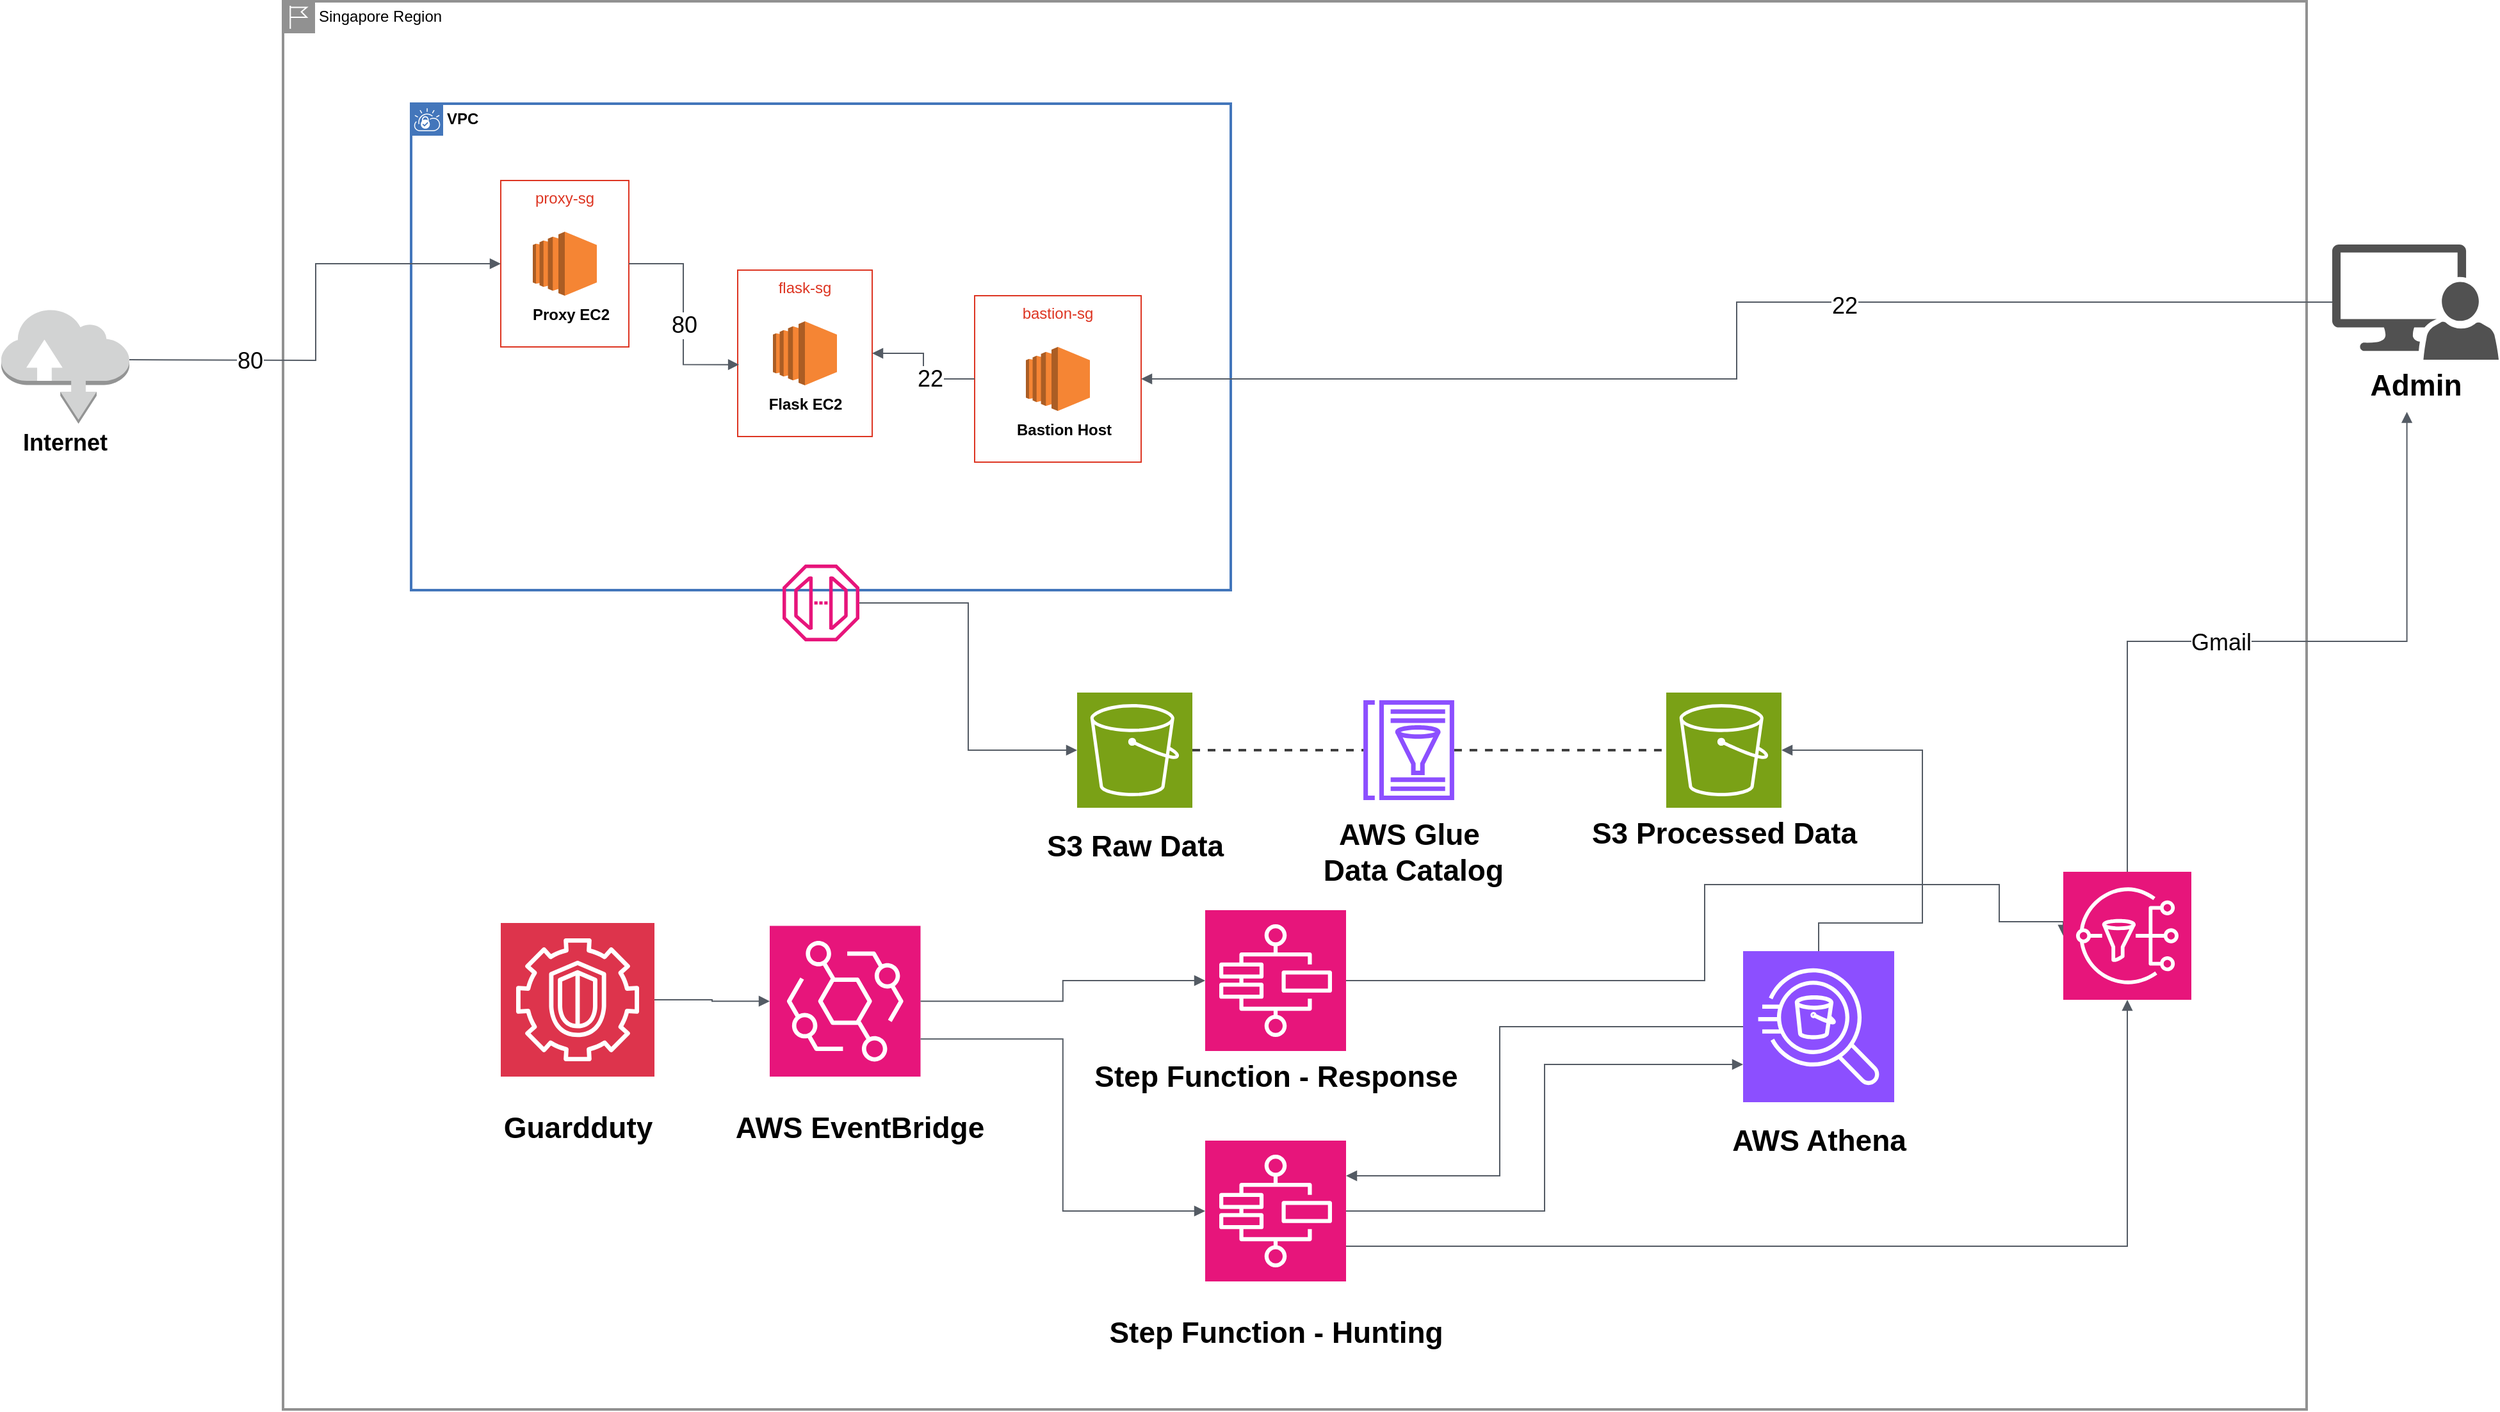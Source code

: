 <mxfile version="27.1.3">
  <diagram name="Trang-1" id="7fhELOmFYXn_s-FYaYJF">
    <mxGraphModel dx="2562" dy="1054" grid="1" gridSize="10" guides="1" tooltips="1" connect="1" arrows="1" fold="1" page="1" pageScale="1" pageWidth="4800" pageHeight="4336" math="0" shadow="0">
      <root>
        <mxCell id="0" />
        <mxCell id="1" parent="0" />
        <mxCell id="FkhqDQvy7yKT_oOdReSO-3" value="Singapore Region" style="shape=mxgraph.ibm.box;prType=region;fontStyle=0;verticalAlign=top;align=left;spacingLeft=32;spacingTop=4;fillColor=none;rounded=0;whiteSpace=wrap;html=1;strokeColor=#919191;strokeWidth=2;dashed=0;container=1;spacing=-4;collapsible=0;expand=0;recursiveResize=0;" parent="1" vertex="1">
          <mxGeometry x="330" y="170" width="1580" height="1100" as="geometry" />
        </mxCell>
        <mxCell id="FkhqDQvy7yKT_oOdReSO-4" value="VPC" style="shape=mxgraph.ibm.box;prType=vpc;fontStyle=1;verticalAlign=top;align=left;spacingLeft=32;spacingTop=4;fillColor=none;rounded=0;whiteSpace=wrap;html=1;strokeColor=#4376BB;strokeWidth=2;dashed=0;container=1;spacing=-4;collapsible=0;expand=0;recursiveResize=0;" parent="FkhqDQvy7yKT_oOdReSO-3" vertex="1">
          <mxGeometry x="100" y="80" width="640" height="380" as="geometry" />
        </mxCell>
        <mxCell id="FkhqDQvy7yKT_oOdReSO-8" value="proxy-sg" style="fillColor=none;strokeColor=#DD3522;verticalAlign=top;fontStyle=0;fontColor=#DD3522;whiteSpace=wrap;html=1;" parent="FkhqDQvy7yKT_oOdReSO-4" vertex="1">
          <mxGeometry x="70" y="60" width="100" height="130" as="geometry" />
        </mxCell>
        <mxCell id="FkhqDQvy7yKT_oOdReSO-9" value="flask-sg" style="fillColor=none;strokeColor=#DD3522;verticalAlign=top;fontStyle=0;fontColor=#DD3522;whiteSpace=wrap;html=1;" parent="FkhqDQvy7yKT_oOdReSO-4" vertex="1">
          <mxGeometry x="255" y="130" width="105" height="130" as="geometry" />
        </mxCell>
        <mxCell id="FkhqDQvy7yKT_oOdReSO-10" value="bastion-sg" style="fillColor=none;strokeColor=#DD3522;verticalAlign=top;fontStyle=0;fontColor=#DD3522;whiteSpace=wrap;html=1;" parent="FkhqDQvy7yKT_oOdReSO-4" vertex="1">
          <mxGeometry x="440" y="150" width="130" height="130" as="geometry" />
        </mxCell>
        <mxCell id="FkhqDQvy7yKT_oOdReSO-11" value="" style="outlineConnect=0;dashed=0;verticalLabelPosition=bottom;verticalAlign=top;align=center;html=1;shape=mxgraph.aws3.ec2;fillColor=#F58534;gradientColor=none;" parent="FkhqDQvy7yKT_oOdReSO-4" vertex="1">
          <mxGeometry x="95" y="100" width="50" height="50" as="geometry" />
        </mxCell>
        <mxCell id="FkhqDQvy7yKT_oOdReSO-12" value="" style="outlineConnect=0;dashed=0;verticalLabelPosition=bottom;verticalAlign=top;align=center;html=1;shape=mxgraph.aws3.ec2;fillColor=#F58534;gradientColor=none;" parent="FkhqDQvy7yKT_oOdReSO-4" vertex="1">
          <mxGeometry x="282.5" y="170" width="50" height="50" as="geometry" />
        </mxCell>
        <mxCell id="FkhqDQvy7yKT_oOdReSO-13" value="" style="outlineConnect=0;dashed=0;verticalLabelPosition=bottom;verticalAlign=top;align=center;html=1;shape=mxgraph.aws3.ec2;fillColor=#F58534;gradientColor=none;" parent="FkhqDQvy7yKT_oOdReSO-4" vertex="1">
          <mxGeometry x="480" y="190" width="50" height="50" as="geometry" />
        </mxCell>
        <mxCell id="FkhqDQvy7yKT_oOdReSO-14" value="&lt;b&gt;Proxy EC2&lt;/b&gt;" style="text;strokeColor=none;align=center;fillColor=none;html=1;verticalAlign=middle;whiteSpace=wrap;rounded=0;" parent="FkhqDQvy7yKT_oOdReSO-4" vertex="1">
          <mxGeometry x="90" y="150" width="70" height="30" as="geometry" />
        </mxCell>
        <mxCell id="FkhqDQvy7yKT_oOdReSO-15" value="&lt;b&gt;Flask EC2&lt;/b&gt;" style="text;strokeColor=none;align=center;fillColor=none;html=1;verticalAlign=middle;whiteSpace=wrap;rounded=0;" parent="FkhqDQvy7yKT_oOdReSO-4" vertex="1">
          <mxGeometry x="272.5" y="220" width="70" height="30" as="geometry" />
        </mxCell>
        <mxCell id="FkhqDQvy7yKT_oOdReSO-16" value="&lt;b&gt;Bastion Host&lt;/b&gt;" style="text;strokeColor=none;align=center;fillColor=none;html=1;verticalAlign=middle;whiteSpace=wrap;rounded=0;" parent="FkhqDQvy7yKT_oOdReSO-4" vertex="1">
          <mxGeometry x="470" y="240" width="80" height="30" as="geometry" />
        </mxCell>
        <mxCell id="FkhqDQvy7yKT_oOdReSO-23" value="" style="edgeStyle=orthogonalEdgeStyle;html=1;endArrow=block;elbow=vertical;startArrow=none;endFill=1;strokeColor=#545B64;rounded=0;exitX=1;exitY=0.5;exitDx=0;exitDy=0;entryX=0.01;entryY=0.568;entryDx=0;entryDy=0;entryPerimeter=0;" parent="FkhqDQvy7yKT_oOdReSO-4" source="FkhqDQvy7yKT_oOdReSO-8" target="FkhqDQvy7yKT_oOdReSO-9" edge="1">
          <mxGeometry width="100" relative="1" as="geometry">
            <mxPoint x="180" y="120" as="sourcePoint" />
            <mxPoint x="280" y="120" as="targetPoint" />
          </mxGeometry>
        </mxCell>
        <mxCell id="FkhqDQvy7yKT_oOdReSO-24" value="&lt;font style=&quot;font-size: 18px;&quot;&gt;80&lt;/font&gt;" style="edgeLabel;html=1;align=center;verticalAlign=middle;resizable=0;points=[];" parent="FkhqDQvy7yKT_oOdReSO-23" vertex="1" connectable="0">
          <mxGeometry x="0.096" relative="1" as="geometry">
            <mxPoint as="offset" />
          </mxGeometry>
        </mxCell>
        <mxCell id="FkhqDQvy7yKT_oOdReSO-25" value="" style="edgeStyle=orthogonalEdgeStyle;html=1;endArrow=none;elbow=vertical;startArrow=block;startFill=1;strokeColor=#545B64;rounded=0;exitX=1;exitY=0.5;exitDx=0;exitDy=0;entryX=0;entryY=0.5;entryDx=0;entryDy=0;" parent="FkhqDQvy7yKT_oOdReSO-4" source="FkhqDQvy7yKT_oOdReSO-9" target="FkhqDQvy7yKT_oOdReSO-10" edge="1">
          <mxGeometry width="100" relative="1" as="geometry">
            <mxPoint x="380" y="200" as="sourcePoint" />
            <mxPoint x="480" y="200" as="targetPoint" />
          </mxGeometry>
        </mxCell>
        <mxCell id="FkhqDQvy7yKT_oOdReSO-26" value="&lt;font style=&quot;font-size: 18px;&quot;&gt;22&lt;/font&gt;" style="edgeLabel;html=1;align=center;verticalAlign=middle;resizable=0;points=[];" parent="FkhqDQvy7yKT_oOdReSO-25" vertex="1" connectable="0">
          <mxGeometry x="0.287" relative="1" as="geometry">
            <mxPoint as="offset" />
          </mxGeometry>
        </mxCell>
        <mxCell id="FkhqDQvy7yKT_oOdReSO-17" value="" style="sketch=0;outlineConnect=0;fontColor=#232F3E;gradientColor=none;fillColor=#E7157B;strokeColor=none;dashed=0;verticalLabelPosition=bottom;verticalAlign=top;align=center;html=1;fontSize=12;fontStyle=0;aspect=fixed;pointerEvents=1;shape=mxgraph.aws4.endpoint;" parent="FkhqDQvy7yKT_oOdReSO-3" vertex="1">
          <mxGeometry x="390" y="440" width="60" height="60" as="geometry" />
        </mxCell>
        <mxCell id="FkhqDQvy7yKT_oOdReSO-18" value="" style="sketch=0;points=[[0,0,0],[0.25,0,0],[0.5,0,0],[0.75,0,0],[1,0,0],[0,1,0],[0.25,1,0],[0.5,1,0],[0.75,1,0],[1,1,0],[0,0.25,0],[0,0.5,0],[0,0.75,0],[1,0.25,0],[1,0.5,0],[1,0.75,0]];outlineConnect=0;fontColor=#232F3E;fillColor=#7AA116;strokeColor=#ffffff;dashed=0;verticalLabelPosition=bottom;verticalAlign=top;align=center;html=1;fontSize=12;fontStyle=0;aspect=fixed;shape=mxgraph.aws4.resourceIcon;resIcon=mxgraph.aws4.s3;" parent="FkhqDQvy7yKT_oOdReSO-3" vertex="1">
          <mxGeometry x="620" y="540" width="90" height="90" as="geometry" />
        </mxCell>
        <mxCell id="nIGGX6AsTqIyB24OFc70-2" value="" style="edgeStyle=orthogonalEdgeStyle;html=1;endArrow=block;elbow=vertical;startArrow=none;endFill=1;strokeColor=#545B64;rounded=0;entryX=0;entryY=0.5;entryDx=0;entryDy=0;entryPerimeter=0;" edge="1" parent="FkhqDQvy7yKT_oOdReSO-3" source="FkhqDQvy7yKT_oOdReSO-17" target="FkhqDQvy7yKT_oOdReSO-18">
          <mxGeometry width="100" relative="1" as="geometry">
            <mxPoint x="420" y="610" as="sourcePoint" />
            <mxPoint x="520" y="610" as="targetPoint" />
          </mxGeometry>
        </mxCell>
        <mxCell id="nIGGX6AsTqIyB24OFc70-3" value="" style="sketch=0;points=[[0,0,0],[0.25,0,0],[0.5,0,0],[0.75,0,0],[1,0,0],[0,1,0],[0.25,1,0],[0.5,1,0],[0.75,1,0],[1,1,0],[0,0.25,0],[0,0.5,0],[0,0.75,0],[1,0.25,0],[1,0.5,0],[1,0.75,0]];outlineConnect=0;fontColor=#232F3E;fillColor=#DD344C;strokeColor=#ffffff;dashed=0;verticalLabelPosition=bottom;verticalAlign=top;align=center;html=1;fontSize=12;fontStyle=0;aspect=fixed;shape=mxgraph.aws4.resourceIcon;resIcon=mxgraph.aws4.guardduty;" vertex="1" parent="FkhqDQvy7yKT_oOdReSO-3">
          <mxGeometry x="170" y="720" width="120" height="120" as="geometry" />
        </mxCell>
        <mxCell id="nIGGX6AsTqIyB24OFc70-4" value="&lt;span style=&quot;font-size: 23px;&quot;&gt;&lt;b&gt;Guardduty&lt;/b&gt;&lt;/span&gt;" style="text;html=1;align=center;verticalAlign=middle;resizable=0;points=[];autosize=1;strokeColor=none;fillColor=none;" vertex="1" parent="FkhqDQvy7yKT_oOdReSO-3">
          <mxGeometry x="160" y="860" width="140" height="40" as="geometry" />
        </mxCell>
        <mxCell id="nIGGX6AsTqIyB24OFc70-5" value="" style="sketch=0;points=[[0,0,0],[0.25,0,0],[0.5,0,0],[0.75,0,0],[1,0,0],[0,1,0],[0.25,1,0],[0.5,1,0],[0.75,1,0],[1,1,0],[0,0.25,0],[0,0.5,0],[0,0.75,0],[1,0.25,0],[1,0.5,0],[1,0.75,0]];outlineConnect=0;fontColor=#232F3E;fillColor=#E7157B;strokeColor=#ffffff;dashed=0;verticalLabelPosition=bottom;verticalAlign=top;align=center;html=1;fontSize=12;fontStyle=0;aspect=fixed;shape=mxgraph.aws4.resourceIcon;resIcon=mxgraph.aws4.eventbridge;" vertex="1" parent="FkhqDQvy7yKT_oOdReSO-3">
          <mxGeometry x="380" y="722.25" width="117.75" height="117.75" as="geometry" />
        </mxCell>
        <mxCell id="nIGGX6AsTqIyB24OFc70-6" value="" style="edgeStyle=orthogonalEdgeStyle;html=1;endArrow=block;elbow=vertical;startArrow=none;endFill=1;strokeColor=#545B64;rounded=0;exitX=1;exitY=0.5;exitDx=0;exitDy=0;exitPerimeter=0;entryX=0;entryY=0.5;entryDx=0;entryDy=0;entryPerimeter=0;" edge="1" parent="FkhqDQvy7yKT_oOdReSO-3" source="nIGGX6AsTqIyB24OFc70-3" target="nIGGX6AsTqIyB24OFc70-5">
          <mxGeometry width="100" relative="1" as="geometry">
            <mxPoint x="280" y="980" as="sourcePoint" />
            <mxPoint x="380" y="980" as="targetPoint" />
          </mxGeometry>
        </mxCell>
        <mxCell id="nIGGX6AsTqIyB24OFc70-7" value="&lt;span style=&quot;font-size: 23px;&quot;&gt;&lt;b&gt;AWS EventBridge&lt;/b&gt;&lt;/span&gt;" style="text;html=1;align=center;verticalAlign=middle;resizable=0;points=[];autosize=1;strokeColor=none;fillColor=none;" vertex="1" parent="FkhqDQvy7yKT_oOdReSO-3">
          <mxGeometry x="340" y="860" width="220" height="40" as="geometry" />
        </mxCell>
        <mxCell id="nIGGX6AsTqIyB24OFc70-8" value="" style="sketch=0;points=[[0,0,0],[0.25,0,0],[0.5,0,0],[0.75,0,0],[1,0,0],[0,1,0],[0.25,1,0],[0.5,1,0],[0.75,1,0],[1,1,0],[0,0.25,0],[0,0.5,0],[0,0.75,0],[1,0.25,0],[1,0.5,0],[1,0.75,0]];outlineConnect=0;fontColor=#232F3E;fillColor=#E7157B;strokeColor=#ffffff;dashed=0;verticalLabelPosition=bottom;verticalAlign=top;align=center;html=1;fontSize=12;fontStyle=0;aspect=fixed;shape=mxgraph.aws4.resourceIcon;resIcon=mxgraph.aws4.step_functions;" vertex="1" parent="FkhqDQvy7yKT_oOdReSO-3">
          <mxGeometry x="720" y="710" width="110" height="110" as="geometry" />
        </mxCell>
        <mxCell id="nIGGX6AsTqIyB24OFc70-9" value="&lt;span style=&quot;font-size: 23px;&quot;&gt;&lt;b&gt;S3 Raw Data&lt;/b&gt;&lt;/span&gt;" style="text;html=1;align=center;verticalAlign=middle;resizable=0;points=[];autosize=1;strokeColor=none;fillColor=none;" vertex="1" parent="FkhqDQvy7yKT_oOdReSO-3">
          <mxGeometry x="585" y="640" width="160" height="40" as="geometry" />
        </mxCell>
        <mxCell id="nIGGX6AsTqIyB24OFc70-10" value="&lt;span style=&quot;font-size: 23px;&quot;&gt;&lt;b&gt;Step Function - Response&lt;/b&gt;&lt;/span&gt;" style="text;html=1;align=center;verticalAlign=middle;resizable=0;points=[];autosize=1;strokeColor=none;fillColor=none;" vertex="1" parent="FkhqDQvy7yKT_oOdReSO-3">
          <mxGeometry x="620" y="820" width="310" height="40" as="geometry" />
        </mxCell>
        <mxCell id="nIGGX6AsTqIyB24OFc70-11" value="" style="sketch=0;points=[[0,0,0],[0.25,0,0],[0.5,0,0],[0.75,0,0],[1,0,0],[0,1,0],[0.25,1,0],[0.5,1,0],[0.75,1,0],[1,1,0],[0,0.25,0],[0,0.5,0],[0,0.75,0],[1,0.25,0],[1,0.5,0],[1,0.75,0]];outlineConnect=0;fontColor=#232F3E;fillColor=#E7157B;strokeColor=#ffffff;dashed=0;verticalLabelPosition=bottom;verticalAlign=top;align=center;html=1;fontSize=12;fontStyle=0;aspect=fixed;shape=mxgraph.aws4.resourceIcon;resIcon=mxgraph.aws4.step_functions;" vertex="1" parent="FkhqDQvy7yKT_oOdReSO-3">
          <mxGeometry x="720" y="890" width="110" height="110" as="geometry" />
        </mxCell>
        <mxCell id="nIGGX6AsTqIyB24OFc70-12" value="&lt;span style=&quot;font-size: 23px;&quot;&gt;&lt;b&gt;Step Function - Hunting&lt;/b&gt;&lt;/span&gt;" style="text;html=1;align=center;verticalAlign=middle;resizable=0;points=[];autosize=1;strokeColor=none;fillColor=none;" vertex="1" parent="FkhqDQvy7yKT_oOdReSO-3">
          <mxGeometry x="635" y="1020" width="280" height="40" as="geometry" />
        </mxCell>
        <mxCell id="nIGGX6AsTqIyB24OFc70-13" value="" style="edgeStyle=orthogonalEdgeStyle;html=1;endArrow=block;elbow=vertical;startArrow=none;endFill=1;strokeColor=#545B64;rounded=0;exitX=1;exitY=0.5;exitDx=0;exitDy=0;exitPerimeter=0;entryX=0;entryY=0.5;entryDx=0;entryDy=0;entryPerimeter=0;" edge="1" parent="FkhqDQvy7yKT_oOdReSO-3" source="nIGGX6AsTqIyB24OFc70-5" target="nIGGX6AsTqIyB24OFc70-8">
          <mxGeometry width="100" relative="1" as="geometry">
            <mxPoint x="870" y="800" as="sourcePoint" />
            <mxPoint x="960" y="801" as="targetPoint" />
          </mxGeometry>
        </mxCell>
        <mxCell id="nIGGX6AsTqIyB24OFc70-14" value="" style="edgeStyle=orthogonalEdgeStyle;html=1;endArrow=block;elbow=vertical;startArrow=none;endFill=1;strokeColor=#545B64;rounded=0;exitX=1;exitY=0.75;exitDx=0;exitDy=0;exitPerimeter=0;entryX=0;entryY=0.5;entryDx=0;entryDy=0;entryPerimeter=0;" edge="1" parent="FkhqDQvy7yKT_oOdReSO-3" source="nIGGX6AsTqIyB24OFc70-5" target="nIGGX6AsTqIyB24OFc70-11">
          <mxGeometry width="100" relative="1" as="geometry">
            <mxPoint x="740" y="1010" as="sourcePoint" />
            <mxPoint x="830" y="1011" as="targetPoint" />
          </mxGeometry>
        </mxCell>
        <mxCell id="nIGGX6AsTqIyB24OFc70-15" value="" style="sketch=0;points=[[0,0,0],[0.25,0,0],[0.5,0,0],[0.75,0,0],[1,0,0],[0,1,0],[0.25,1,0],[0.5,1,0],[0.75,1,0],[1,1,0],[0,0.25,0],[0,0.5,0],[0,0.75,0],[1,0.25,0],[1,0.5,0],[1,0.75,0]];outlineConnect=0;fontColor=#232F3E;fillColor=#8C4FFF;strokeColor=#ffffff;dashed=0;verticalLabelPosition=bottom;verticalAlign=top;align=center;html=1;fontSize=12;fontStyle=0;aspect=fixed;shape=mxgraph.aws4.resourceIcon;resIcon=mxgraph.aws4.athena;" vertex="1" parent="FkhqDQvy7yKT_oOdReSO-3">
          <mxGeometry x="1140" y="742" width="118" height="118" as="geometry" />
        </mxCell>
        <mxCell id="nIGGX6AsTqIyB24OFc70-16" value="&lt;span style=&quot;font-size: 23px;&quot;&gt;&lt;b&gt;AWS Athena&lt;/b&gt;&lt;/span&gt;" style="text;html=1;align=center;verticalAlign=middle;resizable=0;points=[];autosize=1;strokeColor=none;fillColor=none;" vertex="1" parent="FkhqDQvy7yKT_oOdReSO-3">
          <mxGeometry x="1119" y="870" width="160" height="40" as="geometry" />
        </mxCell>
        <mxCell id="nIGGX6AsTqIyB24OFc70-17" value="" style="edgeStyle=orthogonalEdgeStyle;html=1;endArrow=block;elbow=vertical;startArrow=none;endFill=1;strokeColor=#545B64;rounded=0;exitX=1;exitY=0.5;exitDx=0;exitDy=0;exitPerimeter=0;entryX=0;entryY=0.75;entryDx=0;entryDy=0;entryPerimeter=0;" edge="1" parent="FkhqDQvy7yKT_oOdReSO-3" source="nIGGX6AsTqIyB24OFc70-11" target="nIGGX6AsTqIyB24OFc70-15">
          <mxGeometry width="100" relative="1" as="geometry">
            <mxPoint x="920" y="940" as="sourcePoint" />
            <mxPoint x="1020" y="940" as="targetPoint" />
          </mxGeometry>
        </mxCell>
        <mxCell id="nIGGX6AsTqIyB24OFc70-18" value="" style="edgeStyle=orthogonalEdgeStyle;html=1;endArrow=none;elbow=vertical;startArrow=block;startFill=1;strokeColor=#545B64;rounded=0;entryX=0;entryY=0.5;entryDx=0;entryDy=0;entryPerimeter=0;exitX=1;exitY=0.25;exitDx=0;exitDy=0;exitPerimeter=0;" edge="1" parent="FkhqDQvy7yKT_oOdReSO-3" source="nIGGX6AsTqIyB24OFc70-11" target="nIGGX6AsTqIyB24OFc70-15">
          <mxGeometry width="100" relative="1" as="geometry">
            <mxPoint x="1000" y="760" as="sourcePoint" />
            <mxPoint x="1100" y="760" as="targetPoint" />
            <Array as="points">
              <mxPoint x="950" y="918" />
              <mxPoint x="950" y="801" />
            </Array>
          </mxGeometry>
        </mxCell>
        <mxCell id="nIGGX6AsTqIyB24OFc70-19" value="" style="sketch=0;points=[[0,0,0],[0.25,0,0],[0.5,0,0],[0.75,0,0],[1,0,0],[0,1,0],[0.25,1,0],[0.5,1,0],[0.75,1,0],[1,1,0],[0,0.25,0],[0,0.5,0],[0,0.75,0],[1,0.25,0],[1,0.5,0],[1,0.75,0]];outlineConnect=0;fontColor=#232F3E;fillColor=#7AA116;strokeColor=#ffffff;dashed=0;verticalLabelPosition=bottom;verticalAlign=top;align=center;html=1;fontSize=12;fontStyle=0;aspect=fixed;shape=mxgraph.aws4.resourceIcon;resIcon=mxgraph.aws4.s3;" vertex="1" parent="FkhqDQvy7yKT_oOdReSO-3">
          <mxGeometry x="1080" y="540" width="90" height="90" as="geometry" />
        </mxCell>
        <mxCell id="nIGGX6AsTqIyB24OFc70-20" value="&lt;span style=&quot;font-size: 23px;&quot;&gt;&lt;b&gt;S3 Processed Data&lt;/b&gt;&lt;/span&gt;" style="text;html=1;align=center;verticalAlign=middle;resizable=0;points=[];autosize=1;strokeColor=none;fillColor=none;" vertex="1" parent="FkhqDQvy7yKT_oOdReSO-3">
          <mxGeometry x="1010" y="630" width="230" height="40" as="geometry" />
        </mxCell>
        <mxCell id="nIGGX6AsTqIyB24OFc70-22" value="" style="sketch=0;outlineConnect=0;fontColor=#232F3E;gradientColor=none;fillColor=#8C4FFF;strokeColor=none;dashed=0;verticalLabelPosition=bottom;verticalAlign=top;align=center;html=1;fontSize=12;fontStyle=0;aspect=fixed;pointerEvents=1;shape=mxgraph.aws4.glue_data_catalog;" vertex="1" parent="FkhqDQvy7yKT_oOdReSO-3">
          <mxGeometry x="843" y="546" width="72" height="78" as="geometry" />
        </mxCell>
        <mxCell id="nIGGX6AsTqIyB24OFc70-23" value="" style="edgeStyle=none;rounded=0;html=1;entryX=0;entryY=0.5;jettySize=auto;orthogonalLoop=1;strokeColor=#404040;strokeWidth=2;fontColor=#000000;jumpStyle=none;endArrow=none;endFill=0;startArrow=none;dashed=1;entryDx=0;entryDy=0;entryPerimeter=0;" edge="1" parent="FkhqDQvy7yKT_oOdReSO-3" source="nIGGX6AsTqIyB24OFc70-22" target="nIGGX6AsTqIyB24OFc70-19">
          <mxGeometry width="100" relative="1" as="geometry">
            <mxPoint x="950" y="560" as="sourcePoint" />
            <mxPoint x="1050" y="560" as="targetPoint" />
          </mxGeometry>
        </mxCell>
        <mxCell id="nIGGX6AsTqIyB24OFc70-24" value="" style="edgeStyle=none;rounded=0;html=1;jettySize=auto;orthogonalLoop=1;strokeColor=#404040;strokeWidth=2;fontColor=#000000;jumpStyle=none;endArrow=none;endFill=0;startArrow=none;dashed=1;exitX=1;exitY=0.5;exitDx=0;exitDy=0;exitPerimeter=0;" edge="1" parent="FkhqDQvy7yKT_oOdReSO-3" source="FkhqDQvy7yKT_oOdReSO-18" target="nIGGX6AsTqIyB24OFc70-22">
          <mxGeometry width="100" relative="1" as="geometry">
            <mxPoint x="950" y="630" as="sourcePoint" />
            <mxPoint x="1115" y="630" as="targetPoint" />
          </mxGeometry>
        </mxCell>
        <mxCell id="nIGGX6AsTqIyB24OFc70-25" value="&lt;span style=&quot;font-size: 23px;&quot;&gt;&lt;b&gt;AWS Glue&lt;/b&gt;&lt;/span&gt;&lt;div&gt;&lt;span style=&quot;font-size: 23px;&quot;&gt;&lt;b&gt;&amp;nbsp;Data Catalog&lt;/b&gt;&lt;/span&gt;&lt;/div&gt;" style="text;html=1;align=center;verticalAlign=middle;resizable=0;points=[];autosize=1;strokeColor=none;fillColor=none;" vertex="1" parent="FkhqDQvy7yKT_oOdReSO-3">
          <mxGeometry x="794" y="630" width="170" height="70" as="geometry" />
        </mxCell>
        <mxCell id="nIGGX6AsTqIyB24OFc70-26" value="" style="edgeStyle=orthogonalEdgeStyle;html=1;endArrow=block;elbow=vertical;startArrow=none;endFill=1;strokeColor=#545B64;rounded=0;entryX=1;entryY=0.5;entryDx=0;entryDy=0;entryPerimeter=0;exitX=0.5;exitY=0;exitDx=0;exitDy=0;exitPerimeter=0;" edge="1" parent="FkhqDQvy7yKT_oOdReSO-3" source="nIGGX6AsTqIyB24OFc70-15" target="nIGGX6AsTqIyB24OFc70-19">
          <mxGeometry width="100" relative="1" as="geometry">
            <mxPoint x="1090" y="720" as="sourcePoint" />
            <mxPoint x="1190" y="720" as="targetPoint" />
            <Array as="points">
              <mxPoint x="1199" y="720" />
              <mxPoint x="1280" y="720" />
              <mxPoint x="1280" y="585" />
            </Array>
          </mxGeometry>
        </mxCell>
        <mxCell id="nIGGX6AsTqIyB24OFc70-27" value="" style="edgeStyle=orthogonalEdgeStyle;html=1;endArrow=block;elbow=vertical;startArrow=none;endFill=1;strokeColor=#545B64;rounded=0;entryX=0;entryY=0.5;entryDx=0;entryDy=0;entryPerimeter=0;" edge="1" parent="FkhqDQvy7yKT_oOdReSO-3" source="nIGGX6AsTqIyB24OFc70-8" target="nIGGX6AsTqIyB24OFc70-28">
          <mxGeometry width="100" relative="1" as="geometry">
            <mxPoint x="500" y="595" as="sourcePoint" />
            <mxPoint x="940" y="760" as="targetPoint" />
            <Array as="points">
              <mxPoint x="1110" y="765" />
              <mxPoint x="1110" y="690" />
              <mxPoint x="1340" y="690" />
              <mxPoint x="1340" y="719" />
            </Array>
          </mxGeometry>
        </mxCell>
        <mxCell id="nIGGX6AsTqIyB24OFc70-28" value="" style="sketch=0;points=[[0,0,0],[0.25,0,0],[0.5,0,0],[0.75,0,0],[1,0,0],[0,1,0],[0.25,1,0],[0.5,1,0],[0.75,1,0],[1,1,0],[0,0.25,0],[0,0.5,0],[0,0.75,0],[1,0.25,0],[1,0.5,0],[1,0.75,0]];outlineConnect=0;fontColor=#232F3E;fillColor=#E7157B;strokeColor=#ffffff;dashed=0;verticalLabelPosition=bottom;verticalAlign=top;align=center;html=1;fontSize=12;fontStyle=0;aspect=fixed;shape=mxgraph.aws4.resourceIcon;resIcon=mxgraph.aws4.sns;" vertex="1" parent="FkhqDQvy7yKT_oOdReSO-3">
          <mxGeometry x="1390" y="680" width="100" height="100" as="geometry" />
        </mxCell>
        <mxCell id="nIGGX6AsTqIyB24OFc70-30" value="" style="edgeStyle=orthogonalEdgeStyle;html=1;endArrow=block;elbow=vertical;startArrow=none;endFill=1;strokeColor=#545B64;rounded=0;exitX=1;exitY=0.75;exitDx=0;exitDy=0;exitPerimeter=0;entryX=0.5;entryY=1;entryDx=0;entryDy=0;entryPerimeter=0;" edge="1" parent="FkhqDQvy7yKT_oOdReSO-3" source="nIGGX6AsTqIyB24OFc70-11" target="nIGGX6AsTqIyB24OFc70-28">
          <mxGeometry width="100" relative="1" as="geometry">
            <mxPoint x="950" y="1000" as="sourcePoint" />
            <mxPoint x="1050" y="1000" as="targetPoint" />
          </mxGeometry>
        </mxCell>
        <mxCell id="FkhqDQvy7yKT_oOdReSO-20" value="" style="outlineConnect=0;dashed=0;verticalLabelPosition=bottom;verticalAlign=top;align=center;html=1;shape=mxgraph.aws3.internet;fillColor=#D2D3D3;gradientColor=none;" parent="1" vertex="1">
          <mxGeometry x="110" y="410" width="100" height="90" as="geometry" />
        </mxCell>
        <mxCell id="FkhqDQvy7yKT_oOdReSO-21" value="" style="edgeStyle=orthogonalEdgeStyle;html=1;endArrow=block;elbow=vertical;startArrow=none;endFill=1;strokeColor=#545B64;rounded=0;entryX=0;entryY=0.5;entryDx=0;entryDy=0;" parent="1" target="FkhqDQvy7yKT_oOdReSO-8" edge="1">
          <mxGeometry width="100" relative="1" as="geometry">
            <mxPoint x="210" y="450" as="sourcePoint" />
            <mxPoint x="310" y="450" as="targetPoint" />
          </mxGeometry>
        </mxCell>
        <mxCell id="FkhqDQvy7yKT_oOdReSO-22" value="&lt;font style=&quot;font-size: 18px;&quot;&gt;80&lt;/font&gt;" style="edgeLabel;html=1;align=center;verticalAlign=middle;resizable=0;points=[];" parent="FkhqDQvy7yKT_oOdReSO-21" vertex="1" connectable="0">
          <mxGeometry x="-0.486" y="2" relative="1" as="geometry">
            <mxPoint y="2" as="offset" />
          </mxGeometry>
        </mxCell>
        <mxCell id="FkhqDQvy7yKT_oOdReSO-27" value="" style="sketch=0;pointerEvents=1;shadow=0;dashed=0;html=1;strokeColor=none;labelPosition=center;verticalLabelPosition=bottom;verticalAlign=top;align=center;fillColor=#515151;shape=mxgraph.mscae.system_center.admin_console" parent="1" vertex="1">
          <mxGeometry x="1930" y="360" width="130" height="90" as="geometry" />
        </mxCell>
        <mxCell id="FkhqDQvy7yKT_oOdReSO-28" value="" style="edgeStyle=orthogonalEdgeStyle;html=1;endArrow=none;elbow=vertical;startArrow=block;startFill=1;strokeColor=#545B64;rounded=0;entryX=0;entryY=0.5;entryDx=0;entryDy=0;entryPerimeter=0;exitX=1;exitY=0.5;exitDx=0;exitDy=0;" parent="1" source="FkhqDQvy7yKT_oOdReSO-10" target="FkhqDQvy7yKT_oOdReSO-27" edge="1">
          <mxGeometry width="100" relative="1" as="geometry">
            <mxPoint x="1000" y="580" as="sourcePoint" />
            <mxPoint x="1100" y="580" as="targetPoint" />
          </mxGeometry>
        </mxCell>
        <mxCell id="FkhqDQvy7yKT_oOdReSO-30" value="&lt;font style=&quot;font-size: 18px;&quot;&gt;22&lt;/font&gt;" style="edgeLabel;html=1;align=center;verticalAlign=middle;resizable=0;points=[];" parent="FkhqDQvy7yKT_oOdReSO-28" vertex="1" connectable="0">
          <mxGeometry x="0.23" y="-3" relative="1" as="geometry">
            <mxPoint as="offset" />
          </mxGeometry>
        </mxCell>
        <mxCell id="FkhqDQvy7yKT_oOdReSO-32" value="&lt;b&gt;&lt;font style=&quot;font-size: 18px;&quot;&gt;Internet&lt;/font&gt;&lt;/b&gt;" style="text;strokeColor=none;align=center;fillColor=none;html=1;verticalAlign=middle;whiteSpace=wrap;rounded=0;" parent="1" vertex="1">
          <mxGeometry x="125" y="500" width="70" height="30" as="geometry" />
        </mxCell>
        <mxCell id="FkhqDQvy7yKT_oOdReSO-31" value="&lt;b&gt;&lt;font style=&quot;font-size: 23px;&quot;&gt;Admin&lt;/font&gt;&lt;/b&gt;" style="text;html=1;align=center;verticalAlign=middle;resizable=0;points=[];autosize=1;strokeColor=none;fillColor=none;" parent="1" vertex="1">
          <mxGeometry x="1945" y="450" width="100" height="40" as="geometry" />
        </mxCell>
        <mxCell id="nIGGX6AsTqIyB24OFc70-31" value="" style="edgeStyle=orthogonalEdgeStyle;html=1;endArrow=block;elbow=vertical;startArrow=none;endFill=1;strokeColor=#545B64;rounded=0;exitX=0.5;exitY=0;exitDx=0;exitDy=0;exitPerimeter=0;entryX=0.433;entryY=1.018;entryDx=0;entryDy=0;entryPerimeter=0;" edge="1" parent="1" source="nIGGX6AsTqIyB24OFc70-28" target="FkhqDQvy7yKT_oOdReSO-31">
          <mxGeometry width="100" relative="1" as="geometry">
            <mxPoint x="1720" y="790" as="sourcePoint" />
            <mxPoint x="1820" y="790" as="targetPoint" />
          </mxGeometry>
        </mxCell>
        <mxCell id="nIGGX6AsTqIyB24OFc70-32" value="&lt;font style=&quot;font-size: 18px;&quot;&gt;Gmail&lt;/font&gt;" style="edgeLabel;html=1;align=center;verticalAlign=middle;resizable=0;points=[];" vertex="1" connectable="0" parent="nIGGX6AsTqIyB24OFc70-31">
          <mxGeometry x="-0.124" y="-1" relative="1" as="geometry">
            <mxPoint as="offset" />
          </mxGeometry>
        </mxCell>
      </root>
    </mxGraphModel>
  </diagram>
</mxfile>
